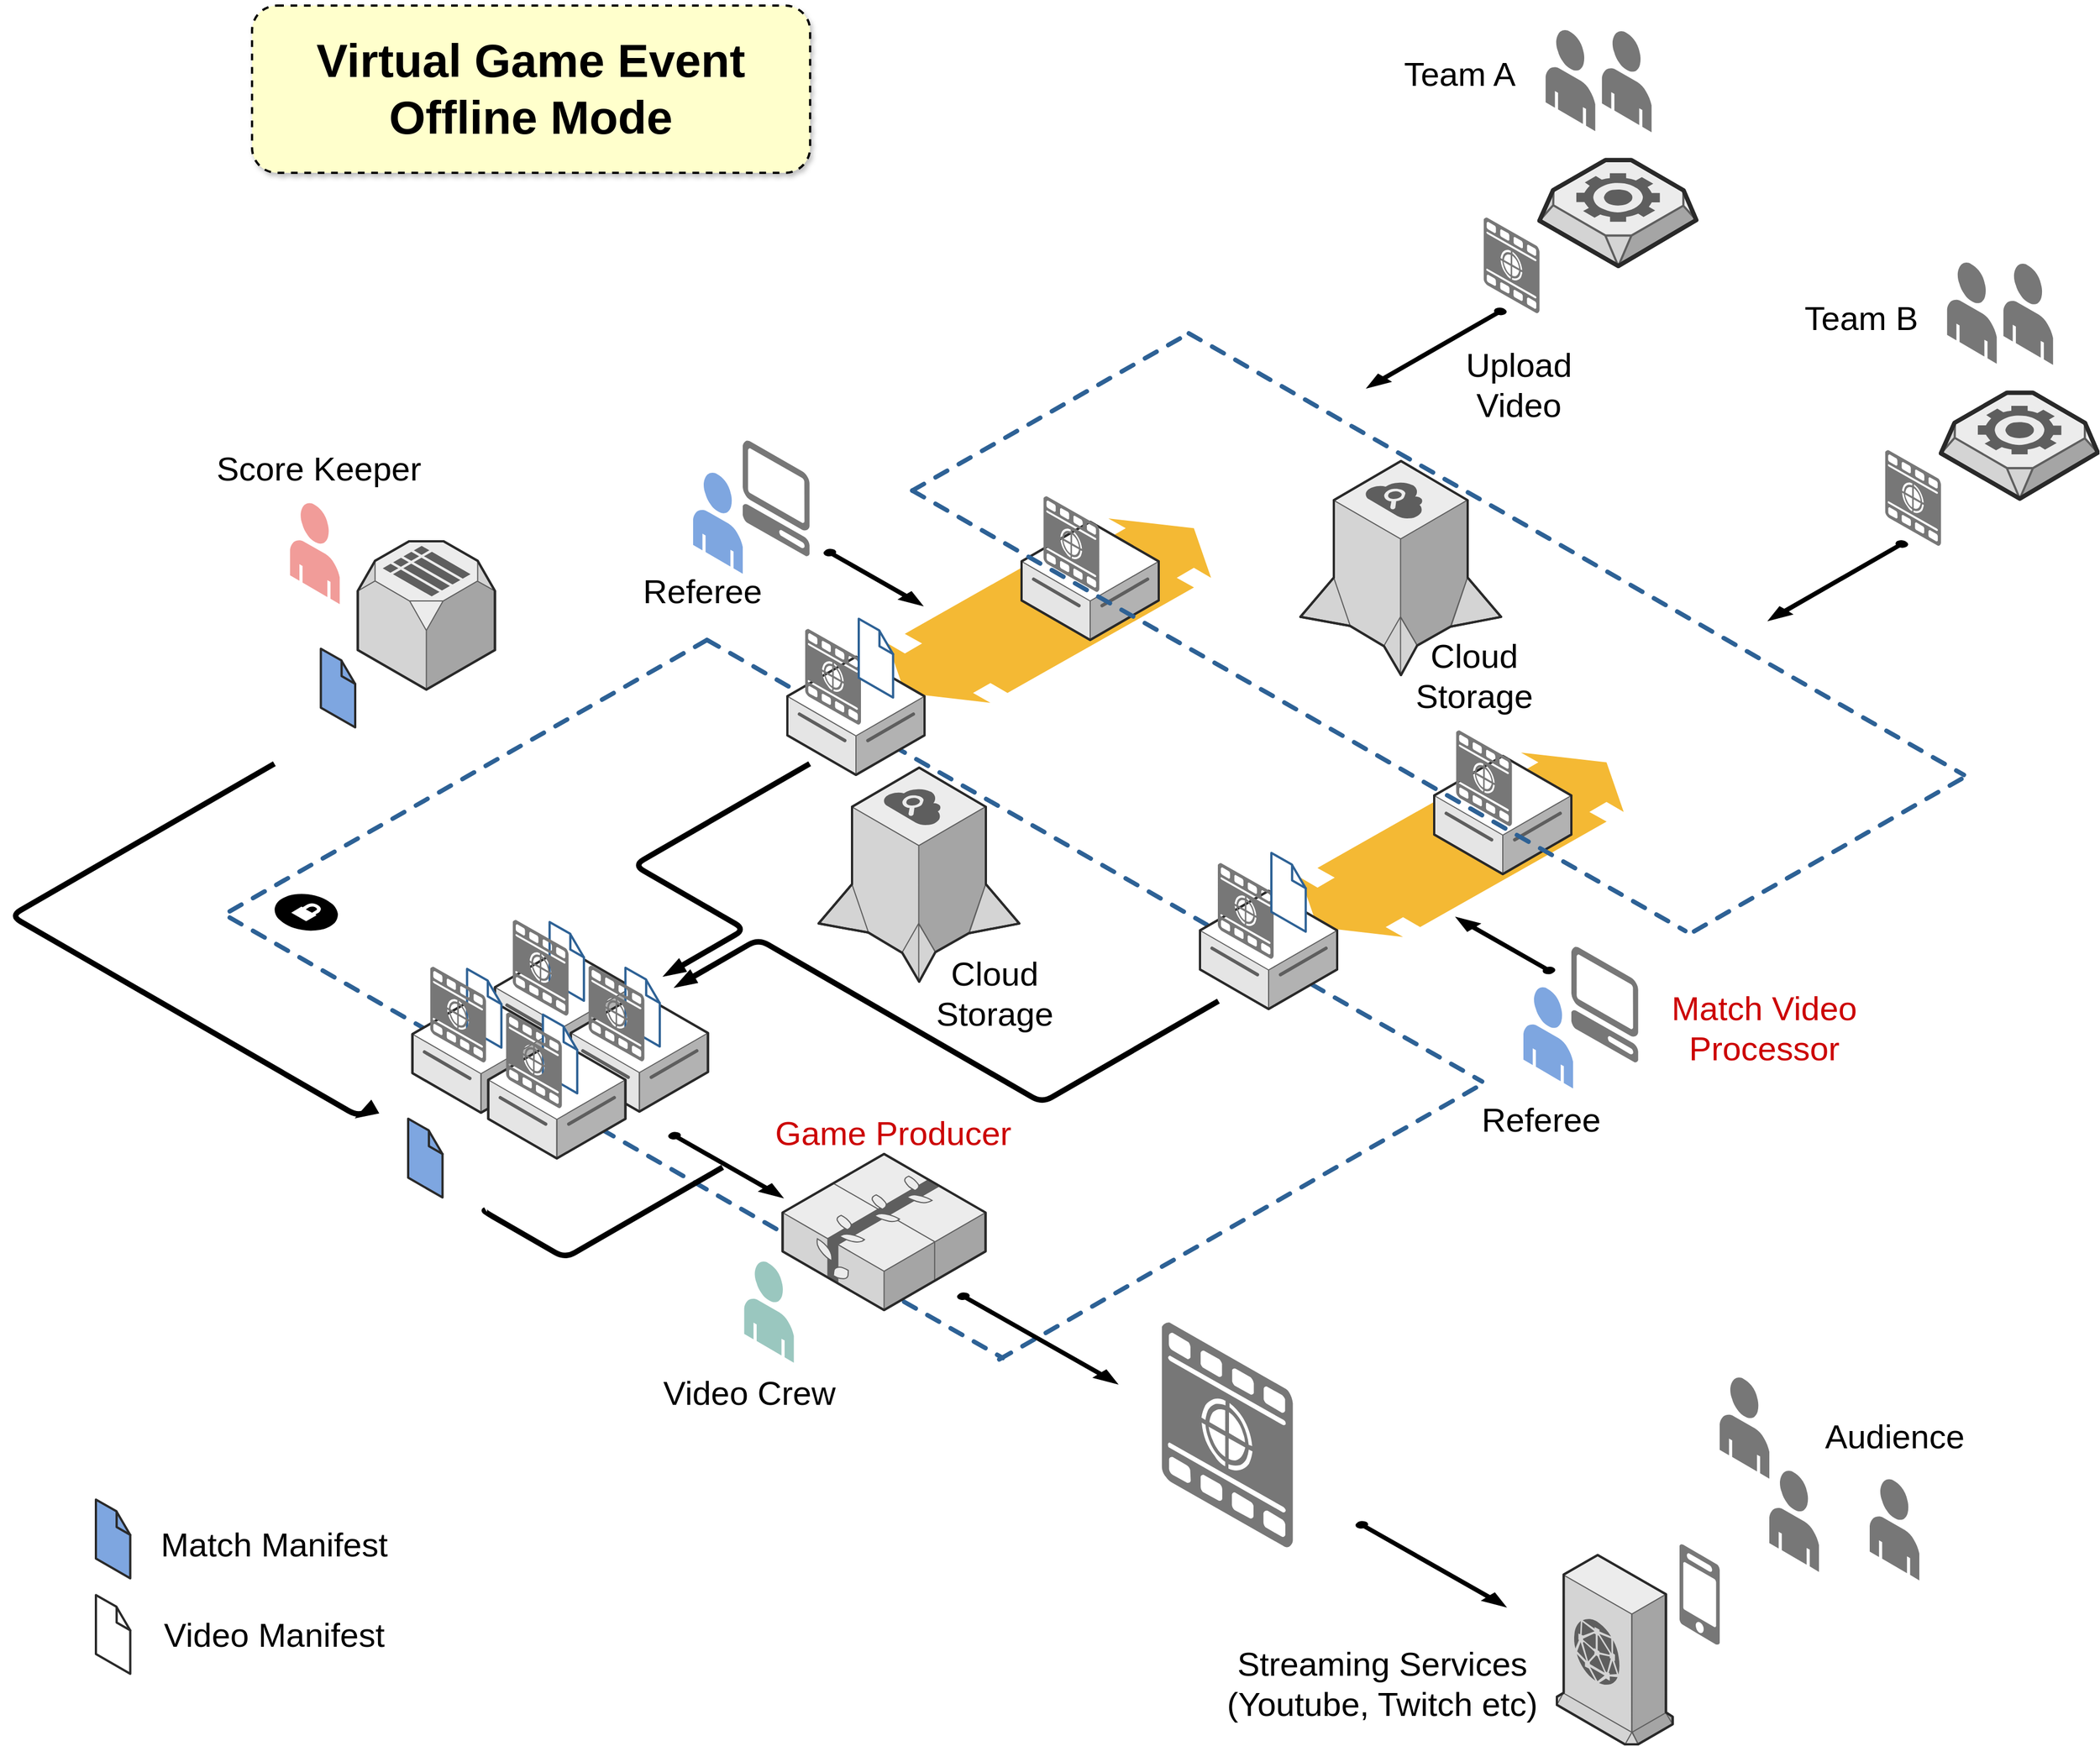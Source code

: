 <mxfile version="14.4.2" type="device"><diagram name="Page-1" id="aaaa8250-4180-3840-79b5-4cada1eebb92"><mxGraphModel dx="4974" dy="1604" grid="1" gridSize="10" guides="1" tooltips="1" connect="1" arrows="1" fold="1" page="1" pageScale="1" pageWidth="850" pageHeight="1100" background="#ffffff" math="0" shadow="0"><root><mxCell id="0"/><mxCell id="1" parent="0"/><mxCell id="uKjMeFgd-ppSMLLLyvj1-85" value="" style="verticalLabelPosition=bottom;html=1;verticalAlign=top;strokeWidth=1;dashed=0;shape=mxgraph.aws3d.dashedArrowlessEdge;aspect=fixed;rounded=1;shadow=0;comic=0;fontFamily=Verdana;fontSize=12" parent="1" vertex="1"><mxGeometry x="408" y="839" width="694.94" height="396" as="geometry"/></mxCell><mxCell id="uKjMeFgd-ppSMLLLyvj1-83" value="" style="verticalLabelPosition=bottom;html=1;verticalAlign=top;strokeWidth=1;align=center;outlineConnect=0;dashed=0;outlineConnect=0;shape=mxgraph.aws3d.searchEngine;fillColor=#ECECEC;strokeColor=#5E5E5E;aspect=fixed;" parent="1" vertex="1"><mxGeometry x="508" y="953.5" width="180" height="192" as="geometry"/></mxCell><mxCell id="1a8abee3a6cfdf20-28" value="" style="verticalLabelPosition=bottom;html=1;verticalAlign=top;strokeWidth=1;dashed=0;shape=mxgraph.aws3d.flatDoubleEdge;fillColor=#000000;aspect=fixed;rounded=1;shadow=0;comic=0;fontFamily=Verdana;fontSize=12;flipV=1;" parent="1" vertex="1"><mxGeometry x="570" y="730" width="289.92" height="165.34" as="geometry"/></mxCell><mxCell id="1a8abee3a6cfdf20-5" value="" style="edgeStyle=isometricEdgeStyle;endArrow=none;html=1;labelBackgroundColor=none;strokeColor=#000000;strokeWidth=5;fontFamily=Verdana;fontSize=12;endFill=0;startArrow=blockThin;startFill=1;" parent="1" edge="1"><mxGeometry width="50" height="100" relative="1" as="geometry"><mxPoint x="94" y="1267" as="sourcePoint"/><mxPoint x="20" y="950" as="targetPoint"/><Array as="points"><mxPoint x="-146" y="1127"/></Array></mxGeometry></mxCell><mxCell id="d5ac148becb70bc-5" value="" style="verticalLabelPosition=bottom;html=1;verticalAlign=top;strokeWidth=1;dashed=0;shape=mxgraph.aws3d.arrowSE;fillColor=#000000;aspect=fixed;rounded=1;shadow=0;comic=0;fontFamily=Verdana;fontSize=12" parent="1" vertex="1"><mxGeometry x="990" y="1630" width="134" height="76" as="geometry"/></mxCell><mxCell id="d5ac148becb70bc-14" value="" style="edgeStyle=isometricEdgeStyle;endArrow=none;html=1;labelBackgroundColor=none;strokeWidth=5;fontFamily=Verdana;fontSize=12;startArrow=blockThin;startFill=1;" parent="1" edge="1"><mxGeometry width="50" height="100" relative="1" as="geometry"><mxPoint x="380" y="1150" as="sourcePoint"/><mxPoint x="866.5" y="1162.87" as="targetPoint"/><Array as="points"><mxPoint x="580" y="1180"/><mxPoint x="490" y="1210"/><mxPoint x="640" y="1220"/></Array></mxGeometry></mxCell><mxCell id="uKjMeFgd-ppSMLLLyvj1-8" value="" style="verticalLabelPosition=bottom;html=1;verticalAlign=top;strokeWidth=1;align=center;outlineConnect=0;dashed=0;outlineConnect=0;shape=mxgraph.aws3d.searchEngine;fillColor=#ECECEC;strokeColor=#5E5E5E;aspect=fixed;" parent="1" vertex="1"><mxGeometry x="940" y="678.5" width="180" height="192" as="geometry"/></mxCell><mxCell id="uKjMeFgd-ppSMLLLyvj1-15" value="" style="group" parent="1" vertex="1" connectable="0"><mxGeometry x="690" y="710" width="123" height="129" as="geometry"/></mxCell><mxCell id="uKjMeFgd-ppSMLLLyvj1-9" value="" style="verticalLabelPosition=bottom;html=1;verticalAlign=top;strokeWidth=1;align=center;outlineConnect=0;dashed=0;outlineConnect=0;shape=mxgraph.aws3d.dataServer;strokeColor=#5E5E5E;aspect=fixed;" parent="uKjMeFgd-ppSMLLLyvj1-15" vertex="1"><mxGeometry y="23" width="123" height="106" as="geometry"/></mxCell><mxCell id="uKjMeFgd-ppSMLLLyvj1-10" value="" style="verticalLabelPosition=bottom;html=1;verticalAlign=top;strokeWidth=1;align=center;outlineConnect=0;dashed=0;outlineConnect=0;shape=mxgraph.aws3d.image;strokeColor=none;fillColor=#777777;aspect=fixed;" parent="uKjMeFgd-ppSMLLLyvj1-15" vertex="1"><mxGeometry x="19.7" width="50" height="86" as="geometry"/></mxCell><mxCell id="uKjMeFgd-ppSMLLLyvj1-16" value="" style="group" parent="1" vertex="1" connectable="0"><mxGeometry x="440" y="660" width="161" height="165.38" as="geometry"/></mxCell><mxCell id="1a8abee3a6cfdf20-33" value="" style="verticalLabelPosition=bottom;html=1;verticalAlign=top;strokeWidth=1;dashed=0;shape=mxgraph.aws3d.arrowSE;fillColor=#000000;aspect=fixed;rounded=1;shadow=0;comic=0;fontFamily=Verdana;fontSize=12;" parent="uKjMeFgd-ppSMLLLyvj1-16" vertex="1"><mxGeometry x="73" y="98" width="88" height="50" as="geometry"/></mxCell><mxCell id="uKjMeFgd-ppSMLLLyvj1-7" value="" style="verticalLabelPosition=bottom;html=1;verticalAlign=top;strokeWidth=1;align=center;outlineConnect=0;dashed=0;outlineConnect=0;shape=mxgraph.aws3d.client;aspect=fixed;strokeColor=none;fillColor=#777777;" parent="uKjMeFgd-ppSMLLLyvj1-16" vertex="1"><mxGeometry width="60" height="104" as="geometry"/></mxCell><mxCell id="uKjMeFgd-ppSMLLLyvj1-109" value="Referee" style="text;html=1;strokeColor=none;fillColor=none;align=center;verticalAlign=middle;whiteSpace=wrap;rounded=0;shadow=0;fontSize=30;" parent="uKjMeFgd-ppSMLLLyvj1-16" vertex="1"><mxGeometry x="-132" y="104.0" width="192" height="61.38" as="geometry"/></mxCell><mxCell id="uKjMeFgd-ppSMLLLyvj1-36" value="" style="group" parent="1" vertex="1" connectable="0"><mxGeometry x="480.0" y="820" width="123.0" height="140" as="geometry"/></mxCell><mxCell id="uKjMeFgd-ppSMLLLyvj1-11" value="" style="verticalLabelPosition=bottom;html=1;verticalAlign=top;strokeWidth=1;align=center;outlineConnect=0;dashed=0;outlineConnect=0;shape=mxgraph.aws3d.dataServer;strokeColor=#5E5E5E;aspect=fixed;" parent="uKjMeFgd-ppSMLLLyvj1-36" vertex="1"><mxGeometry y="34" width="123" height="106" as="geometry"/></mxCell><mxCell id="uKjMeFgd-ppSMLLLyvj1-12" value="" style="verticalLabelPosition=bottom;html=1;verticalAlign=top;strokeWidth=1;align=center;outlineConnect=0;dashed=0;outlineConnect=0;shape=mxgraph.aws3d.image;strokeColor=none;fillColor=#777777;aspect=fixed;" parent="uKjMeFgd-ppSMLLLyvj1-36" vertex="1"><mxGeometry x="16.0" y="9" width="50" height="86" as="geometry"/></mxCell><mxCell id="uKjMeFgd-ppSMLLLyvj1-14" value="" style="verticalLabelPosition=bottom;html=1;verticalAlign=top;strokeWidth=1;align=center;outlineConnect=0;dashed=0;outlineConnect=0;shape=mxgraph.aws3d.file;aspect=fixed;strokeColor=#2d6195;fillColor=#ffffff;" parent="uKjMeFgd-ppSMLLLyvj1-36" vertex="1"><mxGeometry x="64.0" width="30.8" height="70.6" as="geometry"/></mxCell><mxCell id="1a8abee3a6cfdf20-1" value="" style="verticalLabelPosition=bottom;html=1;verticalAlign=top;strokeWidth=1;dashed=0;shape=mxgraph.aws3d.secureConnection;fillColor=#000000;strokeColor=#ffffff;aspect=fixed;rounded=1;shadow=0;comic=0;fontSize=12" parent="1" vertex="1"><mxGeometry x="20" y="1066.34" width="57.0" height="34" as="geometry"/></mxCell><mxCell id="uKjMeFgd-ppSMLLLyvj1-59" value="" style="edgeStyle=isometricEdgeStyle;endArrow=none;html=1;labelBackgroundColor=none;strokeWidth=5;fontFamily=Verdana;fontSize=12;endFill=0;startArrow=blockThin;startFill=1;" parent="1" edge="1"><mxGeometry width="50" height="100" relative="1" as="geometry"><mxPoint x="370" y="1140" as="sourcePoint"/><mxPoint x="500" y="950" as="targetPoint"/><Array as="points"><mxPoint x="410" y="1080"/></Array></mxGeometry></mxCell><mxCell id="uKjMeFgd-ppSMLLLyvj1-60" value="" style="verticalLabelPosition=bottom;html=1;verticalAlign=top;strokeWidth=1;align=center;outlineConnect=0;dashed=0;outlineConnect=0;shape=mxgraph.aws3d.end_user;strokeColor=none;aspect=fixed;fillColor=#7EA6E0;" parent="1" vertex="1"><mxGeometry x="395.5" y="688.39" width="44.5" height="91.23" as="geometry"/></mxCell><mxCell id="uKjMeFgd-ppSMLLLyvj1-63" value="" style="group" parent="1" vertex="1" connectable="0"><mxGeometry x="1000" y="291.38" width="295" height="321.42" as="geometry"/></mxCell><mxCell id="1a8abee3a6cfdf20-34" value="" style="verticalLabelPosition=bottom;html=1;verticalAlign=top;strokeWidth=1;dashed=0;shape=mxgraph.aws3d.arrowSW;fillColor=#000000;aspect=fixed;rounded=1;shadow=0;comic=0;fontFamily=Verdana;fontSize=12;" parent="uKjMeFgd-ppSMLLLyvj1-63" vertex="1"><mxGeometry y="250.29" width="124.4" height="71.13" as="geometry"/></mxCell><mxCell id="uKjMeFgd-ppSMLLLyvj1-1" value="" style="verticalLabelPosition=bottom;html=1;verticalAlign=top;strokeWidth=1;align=center;outlineConnect=0;dashed=0;outlineConnect=0;shape=mxgraph.aws3d.end_user;strokeColor=none;fillColor=#777777;aspect=fixed;" parent="uKjMeFgd-ppSMLLLyvj1-63" vertex="1"><mxGeometry x="159.9" width="44.5" height="91.23" as="geometry"/></mxCell><mxCell id="uKjMeFgd-ppSMLLLyvj1-3" value="" style="verticalLabelPosition=bottom;html=1;verticalAlign=top;strokeWidth=1;align=center;outlineConnect=0;dashed=0;outlineConnect=0;shape=mxgraph.aws3d.worker;fillColor=#ECECEC;strokeColor=#5E5E5E;aspect=fixed;" parent="uKjMeFgd-ppSMLLLyvj1-63" vertex="1"><mxGeometry x="154.4" y="117.23" width="140.6" height="95" as="geometry"/></mxCell><mxCell id="uKjMeFgd-ppSMLLLyvj1-5" value="" style="verticalLabelPosition=bottom;html=1;verticalAlign=top;strokeWidth=1;align=center;outlineConnect=0;dashed=0;outlineConnect=0;shape=mxgraph.aws3d.image;strokeColor=none;fillColor=#777777;aspect=fixed;" parent="uKjMeFgd-ppSMLLLyvj1-63" vertex="1"><mxGeometry x="104.4" y="168.62" width="50" height="86" as="geometry"/></mxCell><mxCell id="uKjMeFgd-ppSMLLLyvj1-6" value="" style="verticalLabelPosition=bottom;html=1;verticalAlign=top;strokeWidth=1;align=center;outlineConnect=0;dashed=0;outlineConnect=0;shape=mxgraph.aws3d.end_user;strokeColor=none;fillColor=#777777;aspect=fixed;" parent="uKjMeFgd-ppSMLLLyvj1-63" vertex="1"><mxGeometry x="210.4" y="1" width="44.5" height="91.23" as="geometry"/></mxCell><mxCell id="uKjMeFgd-ppSMLLLyvj1-103" value="Team A" style="text;html=1;strokeColor=none;fillColor=none;align=center;verticalAlign=middle;whiteSpace=wrap;rounded=0;shadow=0;fontSize=30;" parent="uKjMeFgd-ppSMLLLyvj1-63" vertex="1"><mxGeometry x="20.0" y="8.62" width="125.6" height="61.38" as="geometry"/></mxCell><mxCell id="uKjMeFgd-ppSMLLLyvj1-70" value="" style="verticalLabelPosition=bottom;html=1;verticalAlign=top;strokeWidth=1;dashed=0;shape=mxgraph.aws3d.flatDoubleEdge;fillColor=#000000;aspect=fixed;rounded=1;shadow=0;comic=0;fontFamily=Verdana;fontSize=12;flipV=1;" parent="1" vertex="1"><mxGeometry x="940" y="940" width="289.92" height="165.34" as="geometry"/></mxCell><mxCell id="uKjMeFgd-ppSMLLLyvj1-71" value="" style="group" parent="1" vertex="1" connectable="0"><mxGeometry x="850" y="1030" width="123.0" height="140" as="geometry"/></mxCell><mxCell id="uKjMeFgd-ppSMLLLyvj1-72" value="" style="verticalLabelPosition=bottom;html=1;verticalAlign=top;strokeWidth=1;align=center;outlineConnect=0;dashed=0;outlineConnect=0;shape=mxgraph.aws3d.dataServer;strokeColor=#5E5E5E;aspect=fixed;" parent="uKjMeFgd-ppSMLLLyvj1-71" vertex="1"><mxGeometry y="34" width="123" height="106" as="geometry"/></mxCell><mxCell id="uKjMeFgd-ppSMLLLyvj1-73" value="" style="verticalLabelPosition=bottom;html=1;verticalAlign=top;strokeWidth=1;align=center;outlineConnect=0;dashed=0;outlineConnect=0;shape=mxgraph.aws3d.image;strokeColor=none;fillColor=#777777;aspect=fixed;" parent="uKjMeFgd-ppSMLLLyvj1-71" vertex="1"><mxGeometry x="16.0" y="9" width="50" height="86" as="geometry"/></mxCell><mxCell id="uKjMeFgd-ppSMLLLyvj1-74" value="" style="verticalLabelPosition=bottom;html=1;verticalAlign=top;strokeWidth=1;align=center;outlineConnect=0;dashed=0;outlineConnect=0;shape=mxgraph.aws3d.file;aspect=fixed;strokeColor=#2d6195;fillColor=#ffffff;" parent="uKjMeFgd-ppSMLLLyvj1-71" vertex="1"><mxGeometry x="64.0" width="30.8" height="70.6" as="geometry"/></mxCell><mxCell id="uKjMeFgd-ppSMLLLyvj1-75" value="" style="group" parent="1" vertex="1" connectable="0"><mxGeometry x="1060" y="920" width="123" height="129" as="geometry"/></mxCell><mxCell id="uKjMeFgd-ppSMLLLyvj1-76" value="" style="verticalLabelPosition=bottom;html=1;verticalAlign=top;strokeWidth=1;align=center;outlineConnect=0;dashed=0;outlineConnect=0;shape=mxgraph.aws3d.dataServer;strokeColor=#5E5E5E;aspect=fixed;" parent="uKjMeFgd-ppSMLLLyvj1-75" vertex="1"><mxGeometry y="23" width="123" height="106" as="geometry"/></mxCell><mxCell id="uKjMeFgd-ppSMLLLyvj1-77" value="" style="verticalLabelPosition=bottom;html=1;verticalAlign=top;strokeWidth=1;align=center;outlineConnect=0;dashed=0;outlineConnect=0;shape=mxgraph.aws3d.image;strokeColor=none;fillColor=#777777;aspect=fixed;" parent="uKjMeFgd-ppSMLLLyvj1-75" vertex="1"><mxGeometry x="19.7" width="50" height="86" as="geometry"/></mxCell><mxCell id="uKjMeFgd-ppSMLLLyvj1-81" value="" style="verticalLabelPosition=bottom;html=1;verticalAlign=top;strokeWidth=1;align=center;outlineConnect=0;dashed=0;outlineConnect=0;shape=mxgraph.aws3d.end_user;strokeColor=none;aspect=fixed;fillColor=#7EA6E0;" parent="1" vertex="1"><mxGeometry x="1140" y="1150" width="44.5" height="91.23" as="geometry"/></mxCell><mxCell id="uKjMeFgd-ppSMLLLyvj1-79" value="" style="verticalLabelPosition=bottom;html=1;verticalAlign=top;strokeWidth=1;dashed=0;shape=mxgraph.aws3d.arrowSE;fillColor=#000000;aspect=fixed;rounded=1;shadow=0;comic=0;fontFamily=Verdana;fontSize=12;flipH=1;flipV=1;" parent="1" vertex="1"><mxGeometry x="1080" y="1088" width="88" height="50" as="geometry"/></mxCell><mxCell id="uKjMeFgd-ppSMLLLyvj1-80" value="" style="verticalLabelPosition=bottom;html=1;verticalAlign=top;strokeWidth=1;align=center;outlineConnect=0;dashed=0;outlineConnect=0;shape=mxgraph.aws3d.client;aspect=fixed;strokeColor=none;fillColor=#777777;" parent="1" vertex="1"><mxGeometry x="1183" y="1114" width="60" height="104" as="geometry"/></mxCell><mxCell id="uKjMeFgd-ppSMLLLyvj1-82" value="" style="group" parent="1" vertex="1" connectable="0"><mxGeometry x="592" y="564" width="950" height="536.34" as="geometry"/></mxCell><mxCell id="d5ac148becb70bc-8" value="" style="verticalLabelPosition=bottom;html=1;verticalAlign=top;strokeWidth=1;dashed=0;shape=mxgraph.aws3d.dashedArrowlessEdge;aspect=fixed;rounded=1;shadow=0;comic=0;fontFamily=Verdana;fontSize=12" parent="uKjMeFgd-ppSMLLLyvj1-82" vertex="1"><mxGeometry x="248" width="694.94" height="396" as="geometry"/></mxCell><mxCell id="d5ac148becb70bc-9" value="" style="verticalLabelPosition=bottom;html=1;verticalAlign=top;strokeWidth=1;dashed=0;shape=mxgraph.aws3d.dashedArrowlessEdge;aspect=fixed;rounded=1;shadow=0;comic=0;fontFamily=Verdana;fontSize=12" parent="uKjMeFgd-ppSMLLLyvj1-82" vertex="1"><mxGeometry y="141" width="693.19" height="395" as="geometry"/></mxCell><mxCell id="d5ac148becb70bc-10" value="" style="verticalLabelPosition=bottom;html=1;verticalAlign=top;strokeWidth=1;dashed=0;shape=mxgraph.aws3d.dashedArrowlessEdge;fillColor=#000000;aspect=fixed;rounded=1;shadow=0;comic=0;fontFamily=Verdana;fontSize=12;fontColor=#000000;flipV=1;" parent="uKjMeFgd-ppSMLLLyvj1-82" vertex="1"><mxGeometry width="248" height="141" as="geometry"/></mxCell><mxCell id="d5ac148becb70bc-12" value="" style="verticalLabelPosition=bottom;html=1;verticalAlign=top;strokeWidth=1;dashed=0;shape=mxgraph.aws3d.dashedArrowlessEdge;aspect=fixed;rounded=1;shadow=0;comic=0;fontFamily=Verdana;fontSize=12;flipV=1;" parent="uKjMeFgd-ppSMLLLyvj1-82" vertex="1"><mxGeometry x="701" y="394.34" width="249" height="142" as="geometry"/></mxCell><mxCell id="uKjMeFgd-ppSMLLLyvj1-104" value="Team B" style="text;html=1;strokeColor=none;fillColor=none;align=center;verticalAlign=middle;whiteSpace=wrap;rounded=0;shadow=0;fontSize=30;" parent="uKjMeFgd-ppSMLLLyvj1-82" vertex="1"><mxGeometry x="788" y="-45" width="125.6" height="61.38" as="geometry"/></mxCell><mxCell id="uKjMeFgd-ppSMLLLyvj1-105" value="Upload Video" style="text;html=1;strokeColor=none;fillColor=none;align=center;verticalAlign=middle;whiteSpace=wrap;rounded=0;shadow=0;fontSize=30;" parent="uKjMeFgd-ppSMLLLyvj1-82" vertex="1"><mxGeometry x="458" y="16.38" width="172" height="60" as="geometry"/></mxCell><mxCell id="uKjMeFgd-ppSMLLLyvj1-106" value="Cloud Storage" style="text;html=1;strokeColor=none;fillColor=none;align=center;verticalAlign=middle;whiteSpace=wrap;rounded=0;shadow=0;fontSize=30;" parent="uKjMeFgd-ppSMLLLyvj1-82" vertex="1"><mxGeometry x="408" y="276" width="192" height="61.38" as="geometry"/></mxCell><mxCell id="uKjMeFgd-ppSMLLLyvj1-86" value="" style="verticalLabelPosition=bottom;html=1;verticalAlign=top;strokeWidth=1;dashed=0;shape=mxgraph.aws3d.dashedArrowlessEdge;aspect=fixed;rounded=1;shadow=0;comic=0;fontFamily=Verdana;fontSize=12" parent="1" vertex="1"><mxGeometry x="-20" y="1088" width="693.19" height="395" as="geometry"/></mxCell><mxCell id="uKjMeFgd-ppSMLLLyvj1-87" value="" style="verticalLabelPosition=bottom;html=1;verticalAlign=top;strokeWidth=1;dashed=0;shape=mxgraph.aws3d.dashedArrowlessEdge;fillColor=#000000;aspect=fixed;rounded=1;shadow=0;comic=0;fontFamily=Verdana;fontSize=12;fontColor=#000000;flipV=1;" parent="1" vertex="1"><mxGeometry x="-20" y="839" width="428" height="243.34" as="geometry"/></mxCell><mxCell id="uKjMeFgd-ppSMLLLyvj1-88" value="" style="verticalLabelPosition=bottom;html=1;verticalAlign=top;strokeWidth=1;dashed=0;shape=mxgraph.aws3d.dashedArrowlessEdge;aspect=fixed;rounded=1;shadow=0;comic=0;fontFamily=Verdana;fontSize=12;flipV=1;" parent="1" vertex="1"><mxGeometry x="670" y="1240" width="428.33" height="244.26" as="geometry"/></mxCell><mxCell id="1a8abee3a6cfdf20-8" value="" style="verticalLabelPosition=bottom;html=1;verticalAlign=top;strokeWidth=1;dashed=0;shape=mxgraph.aws3d.cloudfront;fillColor=#ECECEC;strokeColor=#5E5E5E;aspect=fixed;rounded=1;shadow=0;comic=0;fontSize=12" parent="1" vertex="1"><mxGeometry x="1170" y="1659.7" width="103.8" height="169.8" as="geometry"/></mxCell><mxCell id="1a8abee3a6cfdf20-19" value="" style="verticalLabelPosition=bottom;html=1;verticalAlign=top;strokeWidth=1;dashed=0;shape=mxgraph.aws3d.elasticBeanstalk;fillColor=#ECECEC;strokeColor=#5E5E5E;aspect=fixed;rounded=1;shadow=0;comic=0;fontSize=12" parent="1" vertex="1"><mxGeometry x="475.72" y="1300" width="182" height="140" as="geometry"/></mxCell><mxCell id="1a8abee3a6cfdf20-39" value="" style="verticalLabelPosition=bottom;html=1;verticalAlign=top;strokeWidth=1;dashed=0;shape=mxgraph.aws3d.arrowSE;fillColor=#000000;aspect=fixed;rounded=1;shadow=0;comic=0;fontFamily=Verdana;fontSize=12" parent="1" vertex="1"><mxGeometry x="373.72" y="1281" width="102" height="58" as="geometry"/></mxCell><mxCell id="d5ac148becb70bc-1" value="" style="verticalLabelPosition=bottom;html=1;verticalAlign=top;strokeWidth=1;dashed=0;shape=mxgraph.aws3d.arrowSE;fillColor=#000000;aspect=fixed;rounded=1;shadow=0;comic=0;fontFamily=Verdana;fontSize=12" parent="1" vertex="1"><mxGeometry x="632.72" y="1425" width="143" height="81" as="geometry"/></mxCell><mxCell id="uKjMeFgd-ppSMLLLyvj1-4" value="" style="verticalLabelPosition=bottom;html=1;verticalAlign=top;strokeWidth=1;align=center;outlineConnect=0;dashed=0;outlineConnect=0;shape=mxgraph.aws3d.image;strokeColor=none;fillColor=#777777;aspect=fixed;" parent="1" vertex="1"><mxGeometry x="815.8" y="1451" width="117.44" height="202" as="geometry"/></mxCell><mxCell id="uKjMeFgd-ppSMLLLyvj1-37" value="" style="group" parent="1" vertex="1" connectable="0"><mxGeometry x="217.8" y="1090" width="123" height="131" as="geometry"/></mxCell><mxCell id="uKjMeFgd-ppSMLLLyvj1-25" value="" style="verticalLabelPosition=bottom;html=1;verticalAlign=top;strokeWidth=1;align=center;outlineConnect=0;dashed=0;outlineConnect=0;shape=mxgraph.aws3d.dataServer;strokeColor=#5E5E5E;aspect=fixed;" parent="uKjMeFgd-ppSMLLLyvj1-37" vertex="1"><mxGeometry y="25" width="123" height="106" as="geometry"/></mxCell><mxCell id="uKjMeFgd-ppSMLLLyvj1-27" value="" style="verticalLabelPosition=bottom;html=1;verticalAlign=top;strokeWidth=1;align=center;outlineConnect=0;dashed=0;outlineConnect=0;shape=mxgraph.aws3d.file;aspect=fixed;strokeColor=#2d6195;fillColor=#ffffff;" parent="uKjMeFgd-ppSMLLLyvj1-37" vertex="1"><mxGeometry x="49.0" y="2" width="30.8" height="70.6" as="geometry"/></mxCell><mxCell id="uKjMeFgd-ppSMLLLyvj1-26" value="" style="verticalLabelPosition=bottom;html=1;verticalAlign=top;strokeWidth=1;align=center;outlineConnect=0;dashed=0;outlineConnect=0;shape=mxgraph.aws3d.image;strokeColor=none;fillColor=#777777;aspect=fixed;" parent="uKjMeFgd-ppSMLLLyvj1-37" vertex="1"><mxGeometry x="16.0" width="50" height="86" as="geometry"/></mxCell><mxCell id="uKjMeFgd-ppSMLLLyvj1-38" value="" style="group" parent="1" vertex="1" connectable="0"><mxGeometry x="285.8" y="1131" width="123" height="172" as="geometry"/></mxCell><mxCell id="uKjMeFgd-ppSMLLLyvj1-39" value="" style="verticalLabelPosition=bottom;html=1;verticalAlign=top;strokeWidth=1;align=center;outlineConnect=0;dashed=0;outlineConnect=0;shape=mxgraph.aws3d.dataServer;strokeColor=#5E5E5E;aspect=fixed;" parent="uKjMeFgd-ppSMLLLyvj1-38" vertex="1"><mxGeometry y="25" width="123" height="106" as="geometry"/></mxCell><mxCell id="uKjMeFgd-ppSMLLLyvj1-40" value="" style="verticalLabelPosition=bottom;html=1;verticalAlign=top;strokeWidth=1;align=center;outlineConnect=0;dashed=0;outlineConnect=0;shape=mxgraph.aws3d.file;aspect=fixed;strokeColor=#2d6195;fillColor=#ffffff;" parent="uKjMeFgd-ppSMLLLyvj1-38" vertex="1"><mxGeometry x="49.0" y="2" width="30.8" height="70.6" as="geometry"/></mxCell><mxCell id="uKjMeFgd-ppSMLLLyvj1-41" value="" style="verticalLabelPosition=bottom;html=1;verticalAlign=top;strokeWidth=1;align=center;outlineConnect=0;dashed=0;outlineConnect=0;shape=mxgraph.aws3d.image;strokeColor=none;fillColor=#777777;aspect=fixed;" parent="uKjMeFgd-ppSMLLLyvj1-38" vertex="1"><mxGeometry x="16.0" width="50" height="86" as="geometry"/></mxCell><mxCell id="uKjMeFgd-ppSMLLLyvj1-51" value="" style="group" parent="uKjMeFgd-ppSMLLLyvj1-38" vertex="1" connectable="0"><mxGeometry x="-142" y="1" width="123" height="131" as="geometry"/></mxCell><mxCell id="uKjMeFgd-ppSMLLLyvj1-52" value="" style="verticalLabelPosition=bottom;html=1;verticalAlign=top;strokeWidth=1;align=center;outlineConnect=0;dashed=0;outlineConnect=0;shape=mxgraph.aws3d.dataServer;strokeColor=#5E5E5E;aspect=fixed;" parent="uKjMeFgd-ppSMLLLyvj1-51" vertex="1"><mxGeometry y="25" width="123" height="106" as="geometry"/></mxCell><mxCell id="uKjMeFgd-ppSMLLLyvj1-53" value="" style="verticalLabelPosition=bottom;html=1;verticalAlign=top;strokeWidth=1;align=center;outlineConnect=0;dashed=0;outlineConnect=0;shape=mxgraph.aws3d.file;aspect=fixed;strokeColor=#2d6195;fillColor=#ffffff;" parent="uKjMeFgd-ppSMLLLyvj1-51" vertex="1"><mxGeometry x="49.0" y="2" width="30.8" height="70.6" as="geometry"/></mxCell><mxCell id="uKjMeFgd-ppSMLLLyvj1-54" value="" style="verticalLabelPosition=bottom;html=1;verticalAlign=top;strokeWidth=1;align=center;outlineConnect=0;dashed=0;outlineConnect=0;shape=mxgraph.aws3d.image;strokeColor=none;fillColor=#777777;aspect=fixed;" parent="uKjMeFgd-ppSMLLLyvj1-51" vertex="1"><mxGeometry x="16.0" width="50" height="86" as="geometry"/></mxCell><mxCell id="uKjMeFgd-ppSMLLLyvj1-55" value="" style="group" parent="uKjMeFgd-ppSMLLLyvj1-38" vertex="1" connectable="0"><mxGeometry x="-74" y="42" width="123" height="131" as="geometry"/></mxCell><mxCell id="uKjMeFgd-ppSMLLLyvj1-56" value="" style="verticalLabelPosition=bottom;html=1;verticalAlign=top;strokeWidth=1;align=center;outlineConnect=0;dashed=0;outlineConnect=0;shape=mxgraph.aws3d.dataServer;strokeColor=#5E5E5E;aspect=fixed;" parent="uKjMeFgd-ppSMLLLyvj1-55" vertex="1"><mxGeometry y="25" width="123" height="106" as="geometry"/></mxCell><mxCell id="uKjMeFgd-ppSMLLLyvj1-57" value="" style="verticalLabelPosition=bottom;html=1;verticalAlign=top;strokeWidth=1;align=center;outlineConnect=0;dashed=0;outlineConnect=0;shape=mxgraph.aws3d.file;aspect=fixed;strokeColor=#2d6195;fillColor=#ffffff;" parent="uKjMeFgd-ppSMLLLyvj1-55" vertex="1"><mxGeometry x="49.0" y="2" width="30.8" height="70.6" as="geometry"/></mxCell><mxCell id="uKjMeFgd-ppSMLLLyvj1-58" value="" style="verticalLabelPosition=bottom;html=1;verticalAlign=top;strokeWidth=1;align=center;outlineConnect=0;dashed=0;outlineConnect=0;shape=mxgraph.aws3d.image;strokeColor=none;fillColor=#777777;aspect=fixed;" parent="uKjMeFgd-ppSMLLLyvj1-55" vertex="1"><mxGeometry x="16.0" width="50" height="86" as="geometry"/></mxCell><mxCell id="uKjMeFgd-ppSMLLLyvj1-61" value="" style="verticalLabelPosition=bottom;html=1;verticalAlign=top;strokeWidth=1;align=center;outlineConnect=0;dashed=0;outlineConnect=0;shape=mxgraph.aws3d.end_user;strokeColor=none;aspect=fixed;fillColor=#9AC7BF;" parent="1" vertex="1"><mxGeometry x="441.3" y="1396" width="44.5" height="91.23" as="geometry"/></mxCell><mxCell id="uKjMeFgd-ppSMLLLyvj1-65" value="" style="verticalLabelPosition=bottom;html=1;verticalAlign=top;strokeWidth=1;dashed=0;shape=mxgraph.aws3d.arrowSW;fillColor=#000000;aspect=fixed;rounded=1;shadow=0;comic=0;fontFamily=Verdana;fontSize=12;" parent="1" vertex="1"><mxGeometry x="1360" y="750.29" width="124.4" height="71.13" as="geometry"/></mxCell><mxCell id="uKjMeFgd-ppSMLLLyvj1-66" value="" style="verticalLabelPosition=bottom;html=1;verticalAlign=top;strokeWidth=1;align=center;outlineConnect=0;dashed=0;outlineConnect=0;shape=mxgraph.aws3d.end_user;strokeColor=none;fillColor=#777777;aspect=fixed;" parent="1" vertex="1"><mxGeometry x="1519.9" y="500" width="44.5" height="91.23" as="geometry"/></mxCell><mxCell id="uKjMeFgd-ppSMLLLyvj1-67" value="" style="verticalLabelPosition=bottom;html=1;verticalAlign=top;strokeWidth=1;align=center;outlineConnect=0;dashed=0;outlineConnect=0;shape=mxgraph.aws3d.worker;fillColor=#ECECEC;strokeColor=#5E5E5E;aspect=fixed;" parent="1" vertex="1"><mxGeometry x="1514.4" y="617.23" width="140.6" height="95" as="geometry"/></mxCell><mxCell id="uKjMeFgd-ppSMLLLyvj1-68" value="" style="verticalLabelPosition=bottom;html=1;verticalAlign=top;strokeWidth=1;align=center;outlineConnect=0;dashed=0;outlineConnect=0;shape=mxgraph.aws3d.image;strokeColor=none;fillColor=#777777;aspect=fixed;" parent="1" vertex="1"><mxGeometry x="1464.4" y="668.62" width="50" height="86" as="geometry"/></mxCell><mxCell id="uKjMeFgd-ppSMLLLyvj1-69" value="" style="verticalLabelPosition=bottom;html=1;verticalAlign=top;strokeWidth=1;align=center;outlineConnect=0;dashed=0;outlineConnect=0;shape=mxgraph.aws3d.end_user;strokeColor=none;fillColor=#777777;aspect=fixed;" parent="1" vertex="1"><mxGeometry x="1570.4" y="501" width="44.5" height="91.23" as="geometry"/></mxCell><mxCell id="uKjMeFgd-ppSMLLLyvj1-94" value="" style="group" parent="1" vertex="1" connectable="0"><mxGeometry x="1316" y="1500" width="252.75" height="182.46" as="geometry"/></mxCell><mxCell id="uKjMeFgd-ppSMLLLyvj1-91" value="" style="verticalLabelPosition=bottom;html=1;verticalAlign=top;strokeWidth=1;align=center;outlineConnect=0;dashed=0;outlineConnect=0;shape=mxgraph.aws3d.end_user;strokeColor=none;fillColor=#777777;aspect=fixed;" parent="uKjMeFgd-ppSMLLLyvj1-94" vertex="1"><mxGeometry x="44.5" y="83.61" width="44.5" height="91.23" as="geometry"/></mxCell><mxCell id="uKjMeFgd-ppSMLLLyvj1-92" value="" style="verticalLabelPosition=bottom;html=1;verticalAlign=top;strokeWidth=1;align=center;outlineConnect=0;dashed=0;outlineConnect=0;shape=mxgraph.aws3d.end_user;strokeColor=none;fillColor=#777777;aspect=fixed;" parent="uKjMeFgd-ppSMLLLyvj1-94" vertex="1"><mxGeometry x="134.5" y="91.23" width="44.5" height="91.23" as="geometry"/></mxCell><mxCell id="uKjMeFgd-ppSMLLLyvj1-93" value="" style="verticalLabelPosition=bottom;html=1;verticalAlign=top;strokeWidth=1;align=center;outlineConnect=0;dashed=0;outlineConnect=0;shape=mxgraph.aws3d.end_user;strokeColor=none;fillColor=#777777;aspect=fixed;" parent="uKjMeFgd-ppSMLLLyvj1-94" vertex="1"><mxGeometry width="44.5" height="91.23" as="geometry"/></mxCell><mxCell id="uKjMeFgd-ppSMLLLyvj1-115" value="Audience" style="text;html=1;strokeColor=none;fillColor=none;align=center;verticalAlign=middle;whiteSpace=wrap;rounded=0;shadow=0;fontSize=30;" parent="uKjMeFgd-ppSMLLLyvj1-94" vertex="1"><mxGeometry x="60.75" y="22.23" width="192" height="61.38" as="geometry"/></mxCell><mxCell id="uKjMeFgd-ppSMLLLyvj1-95" value="" style="verticalLabelPosition=bottom;html=1;verticalAlign=top;strokeWidth=1;align=center;outlineConnect=0;dashed=0;outlineConnect=0;shape=mxgraph.aws3d.mobile_worker;aspect=fixed;strokeColor=none;fillColor=#777777;shadow=0;" parent="1" vertex="1"><mxGeometry x="1280" y="1650" width="36" height="90" as="geometry"/></mxCell><mxCell id="uKjMeFgd-ppSMLLLyvj1-96" value="" style="verticalLabelPosition=bottom;html=1;verticalAlign=top;strokeWidth=1;align=center;outlineConnect=0;dashed=0;outlineConnect=0;shape=mxgraph.aws3d.file;aspect=fixed;strokeColor=#292929;shadow=0;fillColor=#7EA6E0;gradientColor=none;" parent="1" vertex="1"><mxGeometry x="61.7" y="846.82" width="30.8" height="70.6" as="geometry"/></mxCell><mxCell id="uKjMeFgd-ppSMLLLyvj1-97" value="" style="verticalLabelPosition=bottom;html=1;verticalAlign=top;strokeWidth=1;align=center;outlineConnect=0;dashed=0;outlineConnect=0;shape=mxgraph.aws3d.end_user;strokeColor=none;aspect=fixed;fillColor=#F19C99;" parent="1" vertex="1"><mxGeometry x="34.1" y="715.67" width="44.5" height="91.23" as="geometry"/></mxCell><mxCell id="uKjMeFgd-ppSMLLLyvj1-99" value="" style="verticalLabelPosition=bottom;html=1;verticalAlign=top;strokeWidth=1;align=center;outlineConnect=0;dashed=0;outlineConnect=0;shape=mxgraph.aws3d.file;aspect=fixed;strokeColor=#292929;shadow=0;fillColor=#7EA6E0;gradientColor=none;" parent="1" vertex="1"><mxGeometry x="140.0" y="1268.4" width="30.8" height="70.6" as="geometry"/></mxCell><mxCell id="uKjMeFgd-ppSMLLLyvj1-101" value="" style="edgeStyle=isometricEdgeStyle;endArrow=none;html=1;labelBackgroundColor=none;strokeColor=#000000;strokeWidth=5;fontFamily=Verdana;fontSize=12;exitX=0.473;exitY=0.534;exitDx=0;exitDy=0;exitPerimeter=0;" parent="1" source="1a8abee3a6cfdf20-39" edge="1"><mxGeometry width="50" height="100" relative="1" as="geometry"><mxPoint x="-10.6" y="1660" as="sourcePoint"/><mxPoint x="209.4" y="1350" as="targetPoint"/><Array as="points"><mxPoint x="240" y="1370"/></Array></mxGeometry></mxCell><mxCell id="uKjMeFgd-ppSMLLLyvj1-102" value="" style="verticalLabelPosition=bottom;html=1;verticalAlign=top;strokeWidth=1;align=center;outlineConnect=0;dashed=0;outlineConnect=0;shape=mxgraph.aws3d.simpleDb;fillColor=#ECECEC;strokeColor=#5E5E5E;aspect=fixed;shadow=0;" parent="1" vertex="1"><mxGeometry x="94.8" y="750.51" width="123" height="133" as="geometry"/></mxCell><mxCell id="uKjMeFgd-ppSMLLLyvj1-107" value="Cloud Storage" style="text;html=1;strokeColor=none;fillColor=none;align=center;verticalAlign=middle;whiteSpace=wrap;rounded=0;shadow=0;fontSize=30;" parent="1" vertex="1"><mxGeometry x="570" y="1124.81" width="192" height="61.38" as="geometry"/></mxCell><mxCell id="uKjMeFgd-ppSMLLLyvj1-108" value="Referee" style="text;html=1;strokeColor=none;fillColor=none;align=center;verticalAlign=middle;whiteSpace=wrap;rounded=0;shadow=0;fontSize=30;" parent="1" vertex="1"><mxGeometry x="1060" y="1238.62" width="192" height="61.38" as="geometry"/></mxCell><mxCell id="uKjMeFgd-ppSMLLLyvj1-110" value="Match Video Processor" style="text;html=1;strokeColor=none;fillColor=none;align=center;verticalAlign=middle;whiteSpace=wrap;rounded=0;shadow=0;fontSize=30;fontColor=#CC0000;" parent="1" vertex="1"><mxGeometry x="1260" y="1156.62" width="192" height="61.38" as="geometry"/></mxCell><mxCell id="uKjMeFgd-ppSMLLLyvj1-111" value="Score Keeper" style="text;html=1;strokeColor=none;fillColor=none;align=center;verticalAlign=middle;whiteSpace=wrap;rounded=0;shadow=0;fontSize=30;" parent="1" vertex="1"><mxGeometry x="-36.4" y="654.29" width="192" height="61.38" as="geometry"/></mxCell><mxCell id="uKjMeFgd-ppSMLLLyvj1-112" value="Video Crew" style="text;html=1;strokeColor=none;fillColor=none;align=center;verticalAlign=middle;whiteSpace=wrap;rounded=0;shadow=0;fontSize=30;" parent="1" vertex="1"><mxGeometry x="350" y="1483.0" width="192" height="61.38" as="geometry"/></mxCell><mxCell id="uKjMeFgd-ppSMLLLyvj1-113" value="Game Producer" style="text;html=1;strokeColor=none;fillColor=none;align=center;verticalAlign=middle;whiteSpace=wrap;rounded=0;shadow=0;fontSize=30;fontColor=#CC0000;" parent="1" vertex="1"><mxGeometry x="450" y="1250" width="250" height="61.38" as="geometry"/></mxCell><mxCell id="uKjMeFgd-ppSMLLLyvj1-114" value="Streaming Services&lt;br&gt;(Youtube, Twitch etc)" style="text;html=1;strokeColor=none;fillColor=none;align=center;verticalAlign=middle;whiteSpace=wrap;rounded=0;shadow=0;fontSize=30;" parent="1" vertex="1"><mxGeometry x="850" y="1730" width="327" height="90" as="geometry"/></mxCell><mxCell id="4CqhJ0OMjs7eVVsTtox8-5" value="Virtual Game Event&lt;br style=&quot;font-size: 42px&quot;&gt;Offline Mode" style="text;html=1;align=center;verticalAlign=middle;whiteSpace=wrap;rounded=1;shadow=1;fontSize=42;fillColor=#FFFFCC;strokeColor=#000000;dashed=1;strokeWidth=2;fontStyle=1;perimeterSpacing=1;glass=0;" vertex="1" parent="1"><mxGeometry y="270" width="500.4" height="150" as="geometry"/></mxCell><mxCell id="4CqhJ0OMjs7eVVsTtox8-6" value="" style="group" vertex="1" connectable="0" parent="1"><mxGeometry x="-140" y="1610.0" width="280" height="156.22" as="geometry"/></mxCell><mxCell id="4CqhJ0OMjs7eVVsTtox8-1" value="" style="verticalLabelPosition=bottom;html=1;verticalAlign=top;strokeWidth=1;align=center;outlineConnect=0;dashed=0;outlineConnect=0;shape=mxgraph.aws3d.file;aspect=fixed;strokeColor=#292929;shadow=0;fillColor=#7EA6E0;gradientColor=none;" vertex="1" parent="4CqhJ0OMjs7eVVsTtox8-6"><mxGeometry x="2.842e-14" width="30.8" height="70.6" as="geometry"/></mxCell><mxCell id="4CqhJ0OMjs7eVVsTtox8-2" value="" style="verticalLabelPosition=bottom;html=1;verticalAlign=top;strokeWidth=1;align=center;outlineConnect=0;dashed=0;outlineConnect=0;shape=mxgraph.aws3d.file;aspect=fixed;strokeColor=#292929;" vertex="1" parent="4CqhJ0OMjs7eVVsTtox8-6"><mxGeometry y="85.62" width="30.8" height="70.6" as="geometry"/></mxCell><mxCell id="4CqhJ0OMjs7eVVsTtox8-3" value="Match Manifest" style="text;html=1;strokeColor=none;fillColor=none;align=center;verticalAlign=middle;whiteSpace=wrap;rounded=0;shadow=0;fontSize=30;" vertex="1" parent="4CqhJ0OMjs7eVVsTtox8-6"><mxGeometry x="40" y="9.22" width="240" height="61.38" as="geometry"/></mxCell><mxCell id="4CqhJ0OMjs7eVVsTtox8-4" value="Video Manifest" style="text;html=1;strokeColor=none;fillColor=none;align=center;verticalAlign=middle;whiteSpace=wrap;rounded=0;shadow=0;fontSize=30;" vertex="1" parent="4CqhJ0OMjs7eVVsTtox8-6"><mxGeometry x="40" y="90.23" width="240" height="61.38" as="geometry"/></mxCell></root></mxGraphModel></diagram></mxfile>
